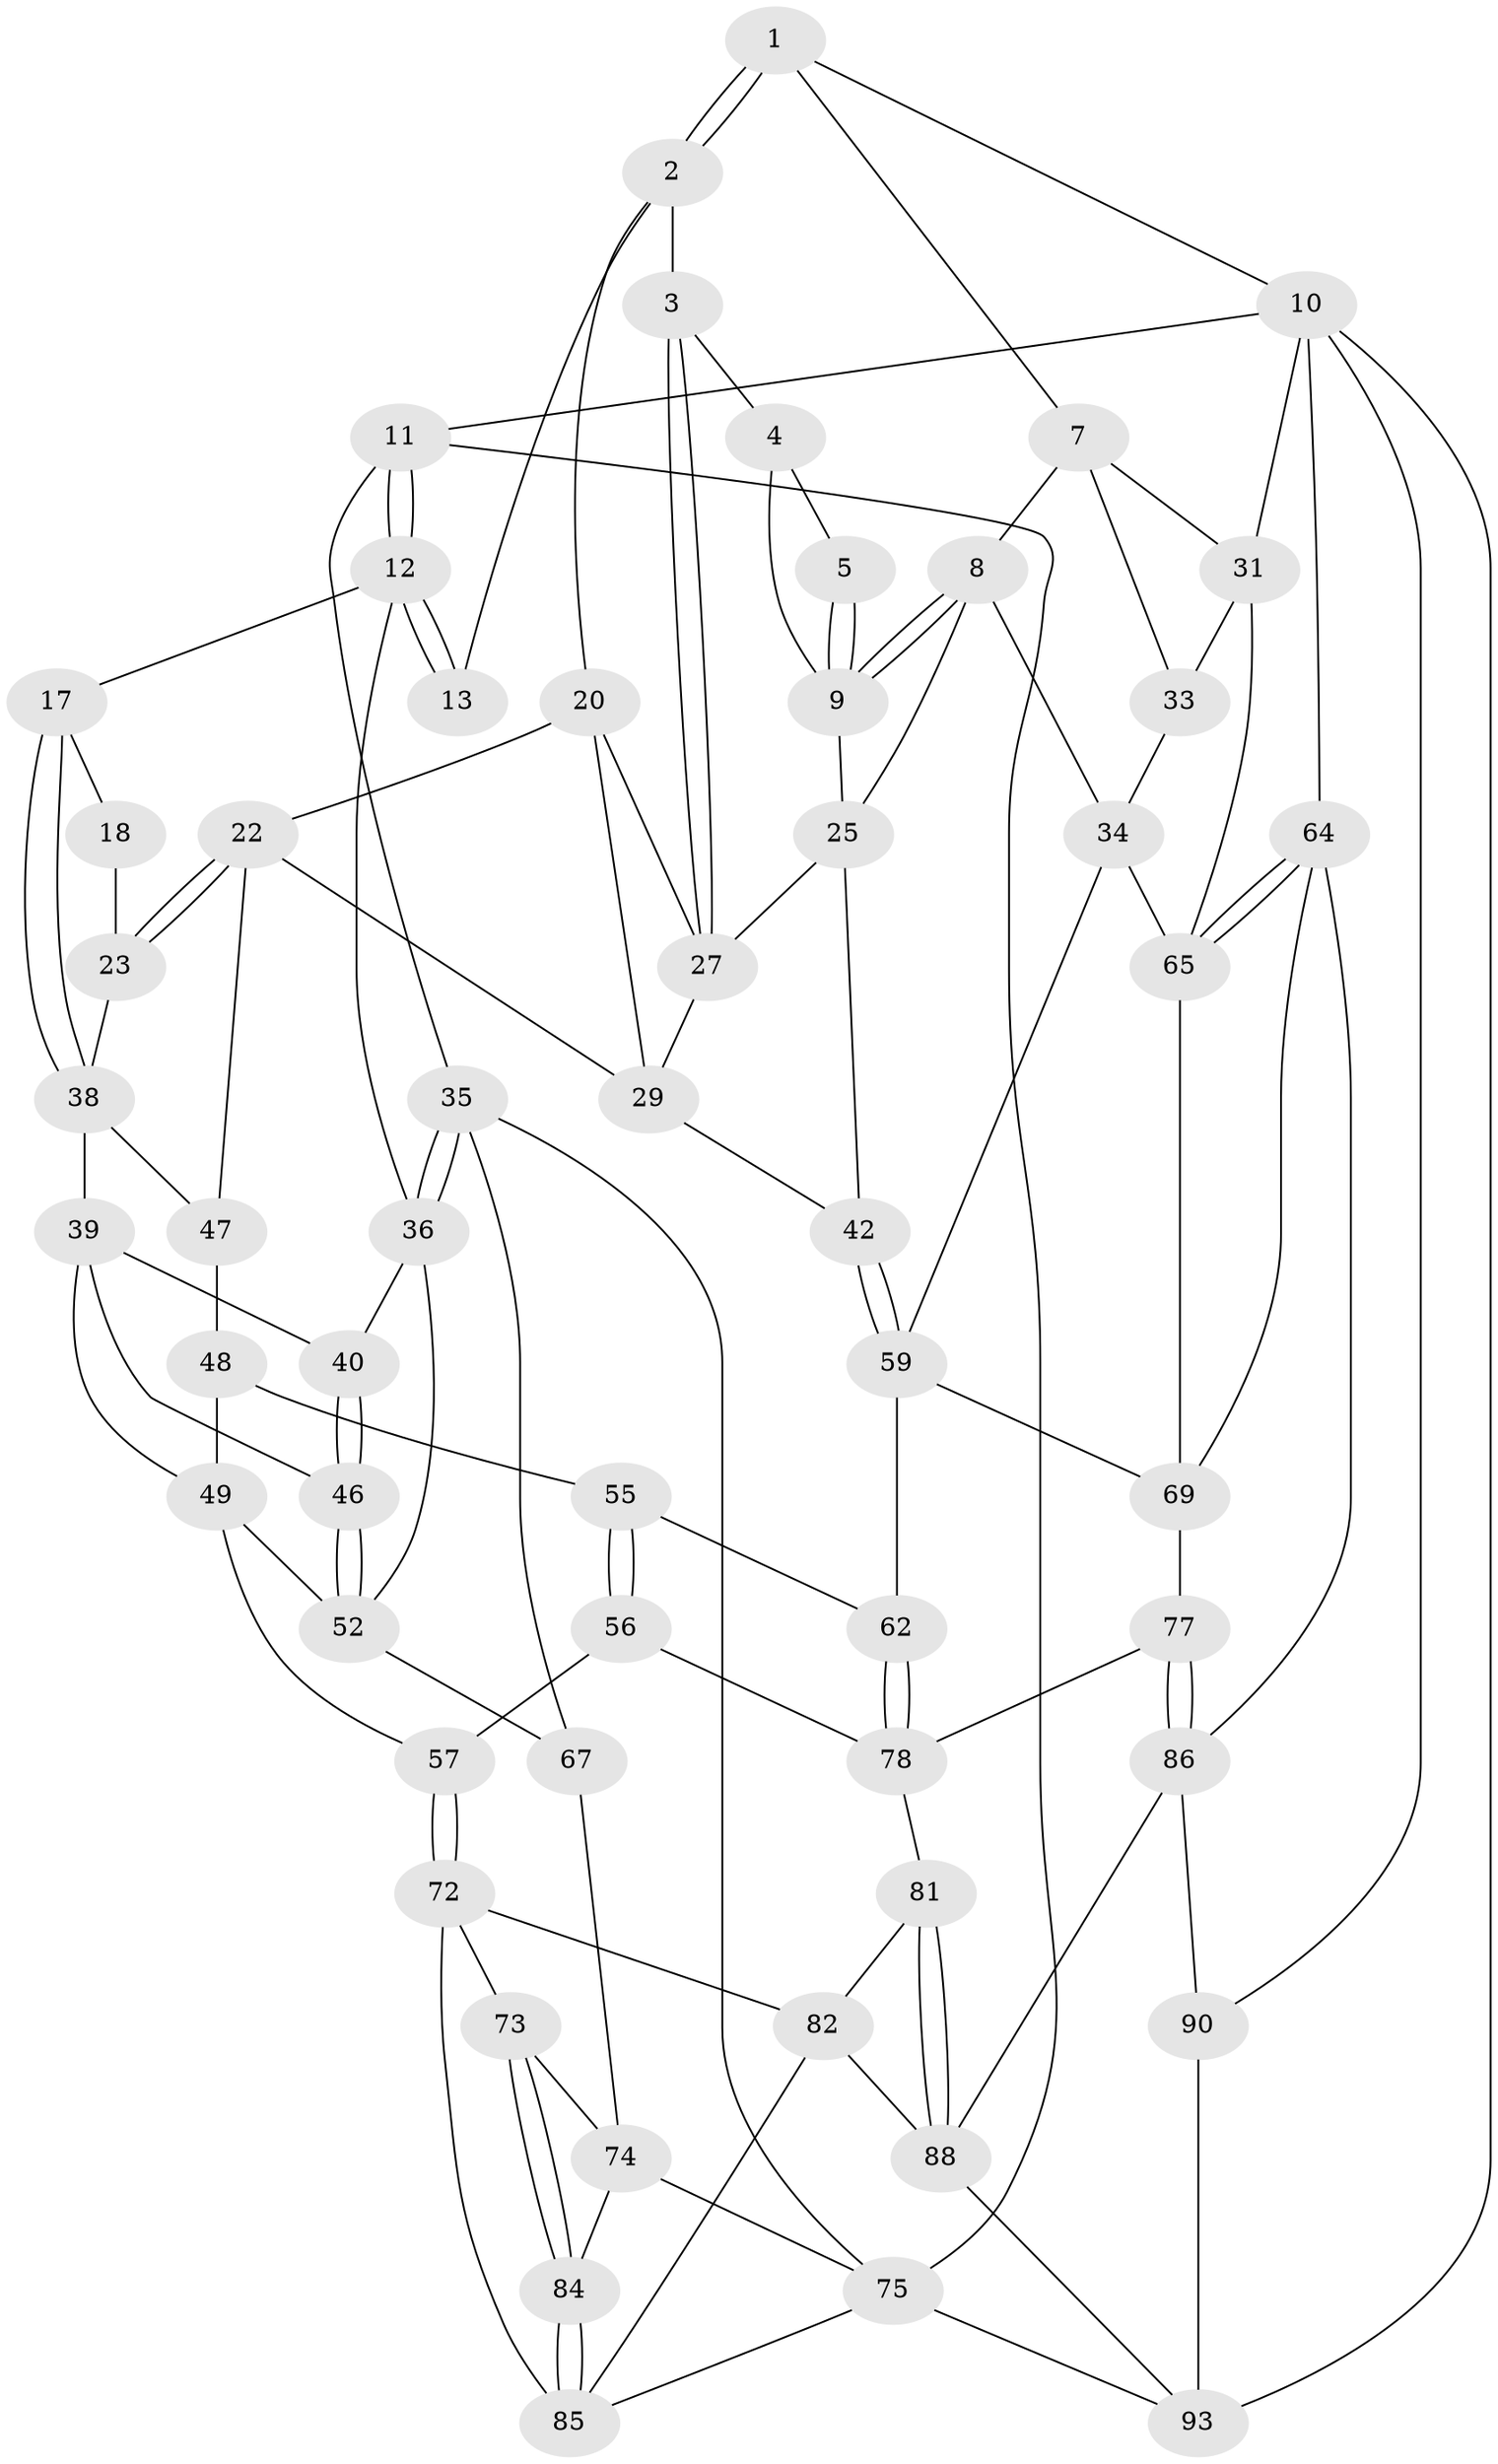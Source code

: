 // Generated by graph-tools (version 1.1) at 2025/52/02/27/25 19:52:38]
// undirected, 57 vertices, 122 edges
graph export_dot {
graph [start="1"]
  node [color=gray90,style=filled];
  1 [pos="+0.9144791948779095+0",super="+6"];
  2 [pos="+0.506857369197507+0",super="+14"];
  3 [pos="+0.5739478984757703+0"];
  4 [pos="+0.6555709468533835+0.05973728593053022"];
  5 [pos="+0.7987345081860959+0.07862875284733913"];
  7 [pos="+0.8308740233383628+0.1572944592712103",super="+32"];
  8 [pos="+0.8262809481802097+0.15841118477625607",super="+30"];
  9 [pos="+0.7907541425124648+0.133126564044399",super="+15"];
  10 [pos="+1+0",super="+63"];
  11 [pos="+0+0"];
  12 [pos="+0.28262820980435466+0",super="+16"];
  13 [pos="+0.4737034139119545+0"];
  17 [pos="+0.21036803602479068+0.15526740345380918"];
  18 [pos="+0.25811432377307486+0.15408140606149187",super="+19"];
  20 [pos="+0.4874209738278866+0",super="+21"];
  22 [pos="+0.36717839747781134+0.22599718865510515",super="+44"];
  23 [pos="+0.3479686272965713+0.2184880516456153",super="+24"];
  25 [pos="+0.678053771789275+0.2609778088902637",super="+26"];
  27 [pos="+0.6024395161175287+0.21706049566769722",super="+28"];
  29 [pos="+0.4918409967681529+0.19944490858541164",super="+43"];
  31 [pos="+1+0",super="+60"];
  33 [pos="+0.9024561498931383+0.2936226259810525"];
  34 [pos="+0.8836385178608585+0.31422698374434993",super="+58"];
  35 [pos="+0+0.19951006542849425",super="+68"];
  36 [pos="+0+0.21098955967707242",super="+37"];
  38 [pos="+0.2349025749323241+0.23927566670524372",super="+41"];
  39 [pos="+0.19149928313533013+0.2545484143530325",super="+45"];
  40 [pos="+0.16956438146951158+0.2584101239751986"];
  42 [pos="+0.6364283292575986+0.3254959079602419"];
  46 [pos="+0.18031285375401734+0.32219322249784527"];
  47 [pos="+0.24963118168515414+0.26993512636764044",super="+50"];
  48 [pos="+0.24802243412461789+0.2907897096148363",super="+51"];
  49 [pos="+0.22922729366978198+0.3154138788749584",super="+53"];
  52 [pos="+0.13206222394517977+0.3560796951784222",super="+54"];
  55 [pos="+0.38108041021175737+0.42310741383875133"];
  56 [pos="+0.32486860208359125+0.483583486891622"];
  57 [pos="+0.31287932671199653+0.48611206937985924"];
  59 [pos="+0.6369112420522209+0.32896045543232083",super="+61"];
  62 [pos="+0.5404908620978018+0.4245525225721309"];
  64 [pos="+1+0.6370786387108356",super="+71"];
  65 [pos="+1+0.17093985578112023",super="+66"];
  67 [pos="+0.11876473739918186+0.4521230918057806"];
  69 [pos="+0.9477160202739842+0.5568207283288958",super="+70"];
  72 [pos="+0.31008965721109527+0.49024412916536686",super="+83"];
  73 [pos="+0.25278716896975917+0.5530523313638143"];
  74 [pos="+0.10586702807715152+0.5339332095140262",super="+80"];
  75 [pos="+0+0.5803994375577014",super="+76"];
  77 [pos="+0.6222359793251357+0.6144761122500163"];
  78 [pos="+0.5588901926867751+0.6423362723826199",super="+79"];
  81 [pos="+0.5032956589120768+0.7726057258608713"];
  82 [pos="+0.4720161579053651+0.7895568247372189",super="+92"];
  84 [pos="+0.1557560265279727+0.7183293625854174"];
  85 [pos="+0.17135655344754644+0.7544675879055749",super="+89"];
  86 [pos="+0.8830720401868472+0.6891917082831207",super="+87"];
  88 [pos="+0.5721919766447628+0.8126309465653113",super="+94"];
  90 [pos="+0.866014535746592+0.9161690678004341",super="+91"];
  93 [pos="+0.7107657637277898+1",super="+95"];
  1 -- 2;
  1 -- 2;
  1 -- 10;
  1 -- 7;
  2 -- 3;
  2 -- 20;
  2 -- 13;
  3 -- 4;
  3 -- 27;
  3 -- 27;
  4 -- 5;
  4 -- 9;
  5 -- 9;
  5 -- 9;
  7 -- 8;
  7 -- 33;
  7 -- 31;
  8 -- 9;
  8 -- 9;
  8 -- 25;
  8 -- 34;
  9 -- 25;
  10 -- 11;
  10 -- 31;
  10 -- 64;
  10 -- 93;
  10 -- 90;
  11 -- 12;
  11 -- 12;
  11 -- 35;
  11 -- 75;
  12 -- 13;
  12 -- 13;
  12 -- 17;
  12 -- 36;
  17 -- 18;
  17 -- 38;
  17 -- 38;
  18 -- 23 [weight=2];
  20 -- 27;
  20 -- 29;
  20 -- 22;
  22 -- 23;
  22 -- 23;
  22 -- 47;
  22 -- 29;
  23 -- 38;
  25 -- 42;
  25 -- 27;
  27 -- 29;
  29 -- 42;
  31 -- 65;
  31 -- 33;
  33 -- 34;
  34 -- 65;
  34 -- 59;
  35 -- 36;
  35 -- 36;
  35 -- 75;
  35 -- 67;
  36 -- 52;
  36 -- 40;
  38 -- 39;
  38 -- 47;
  39 -- 40;
  39 -- 49;
  39 -- 46;
  40 -- 46;
  40 -- 46;
  42 -- 59;
  42 -- 59;
  46 -- 52;
  46 -- 52;
  47 -- 48 [weight=2];
  48 -- 49;
  48 -- 55;
  49 -- 57;
  49 -- 52;
  52 -- 67;
  55 -- 56;
  55 -- 56;
  55 -- 62;
  56 -- 57;
  56 -- 78;
  57 -- 72;
  57 -- 72;
  59 -- 69;
  59 -- 62;
  62 -- 78;
  62 -- 78;
  64 -- 65;
  64 -- 65;
  64 -- 69;
  64 -- 86;
  65 -- 69;
  67 -- 74;
  69 -- 77;
  72 -- 73;
  72 -- 82;
  72 -- 85;
  73 -- 74;
  73 -- 84;
  73 -- 84;
  74 -- 75;
  74 -- 84;
  75 -- 93;
  75 -- 85;
  77 -- 78;
  77 -- 86;
  77 -- 86;
  78 -- 81;
  81 -- 82;
  81 -- 88;
  81 -- 88;
  82 -- 88;
  82 -- 85;
  84 -- 85;
  84 -- 85;
  86 -- 88;
  86 -- 90;
  88 -- 93;
  90 -- 93 [weight=2];
}
